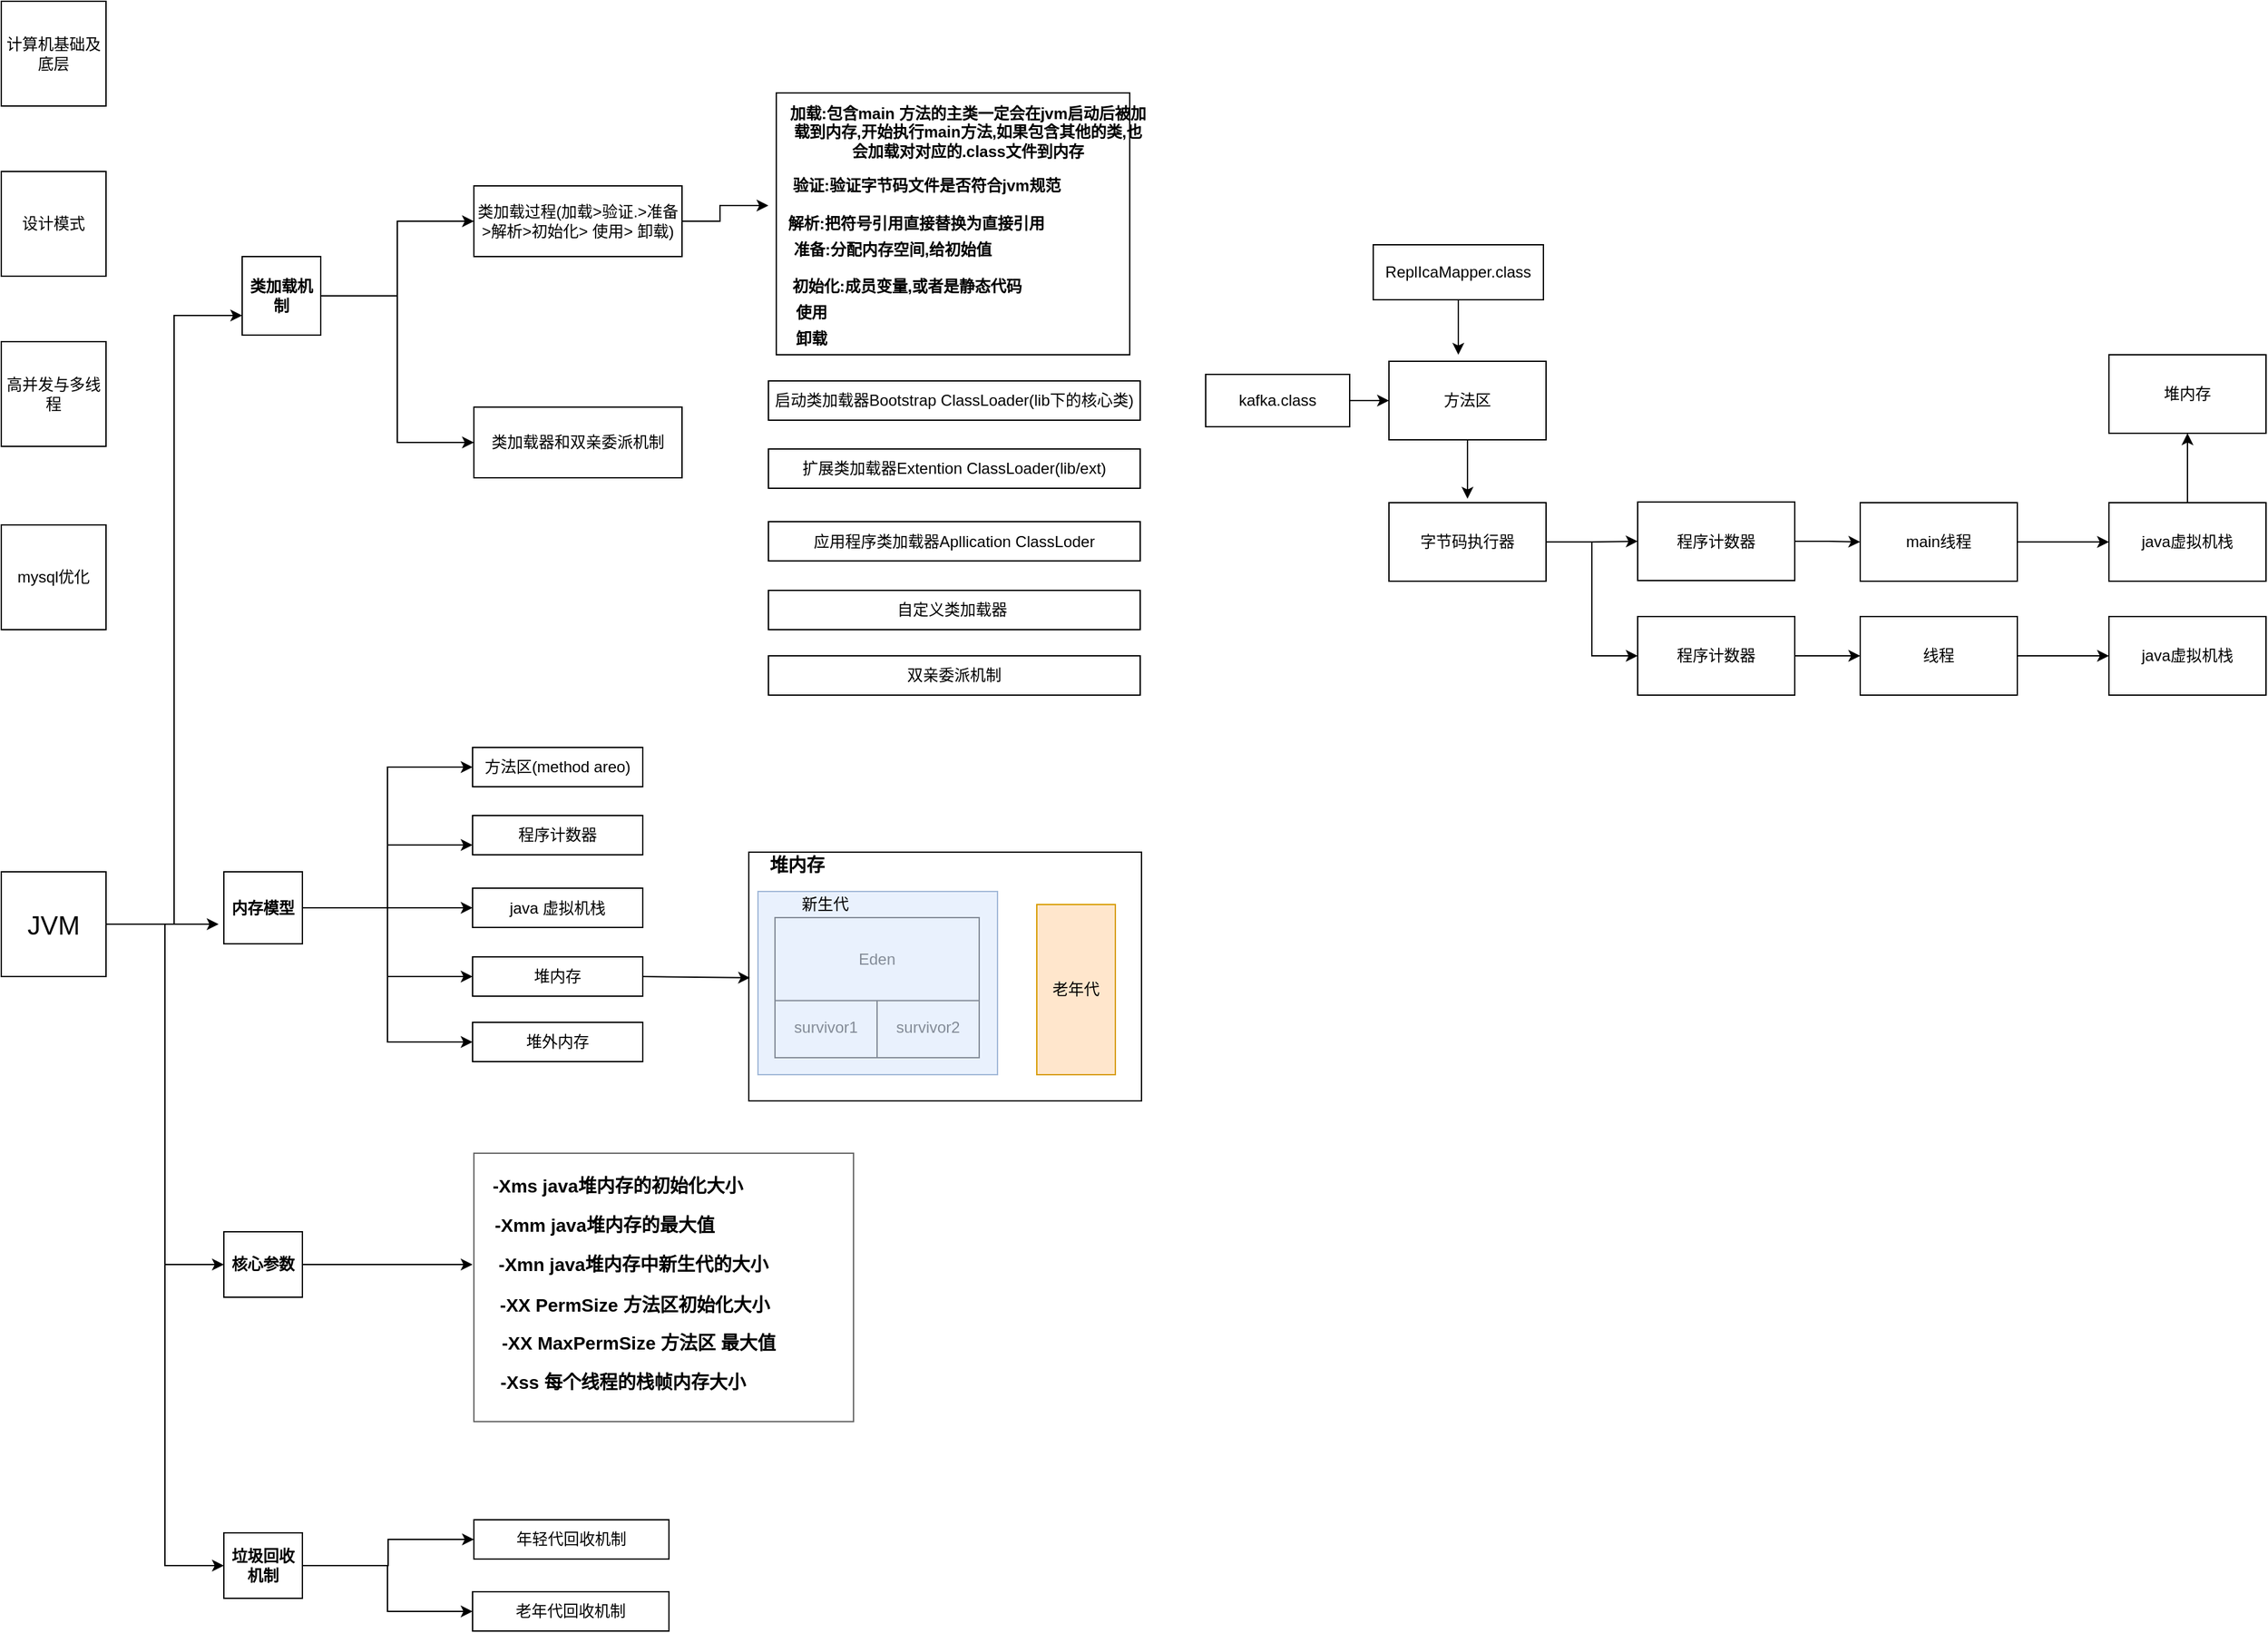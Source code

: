 <mxfile version="14.2.9" type="github">
  <diagram id="z3GyR7A54I9U31B_GoPv" name="Page-1">
    <mxGraphModel dx="942" dy="624" grid="1" gridSize="10" guides="1" tooltips="1" connect="1" arrows="1" fold="1" page="1" pageScale="1" pageWidth="827" pageHeight="1169" math="0" shadow="0">
      <root>
        <mxCell id="0" />
        <mxCell id="1" parent="0" />
        <mxCell id="F7ufn9WYuUFmv6JX8Vxq-1" value="计算机基础及底层" style="whiteSpace=wrap;html=1;aspect=fixed;" parent="1" vertex="1">
          <mxGeometry x="170" y="60" width="80" height="80" as="geometry" />
        </mxCell>
        <mxCell id="F7ufn9WYuUFmv6JX8Vxq-2" value="设计模式" style="whiteSpace=wrap;html=1;aspect=fixed;" parent="1" vertex="1">
          <mxGeometry x="170" y="190" width="80" height="80" as="geometry" />
        </mxCell>
        <mxCell id="F7ufn9WYuUFmv6JX8Vxq-3" value="高并发与多线程" style="whiteSpace=wrap;html=1;aspect=fixed;" parent="1" vertex="1">
          <mxGeometry x="170" y="320" width="80" height="80" as="geometry" />
        </mxCell>
        <mxCell id="F7ufn9WYuUFmv6JX8Vxq-4" value="mysql优化" style="whiteSpace=wrap;html=1;aspect=fixed;" parent="1" vertex="1">
          <mxGeometry x="170" y="460" width="80" height="80" as="geometry" />
        </mxCell>
        <mxCell id="in1QYTWhq0JFoHGU_2zg-88" style="edgeStyle=orthogonalEdgeStyle;rounded=0;orthogonalLoop=1;jettySize=auto;html=1;entryX=0;entryY=0.75;entryDx=0;entryDy=0;fontSize=14;" parent="1" source="0BP6MFCRVOub9Gm3sT_m-1" target="in1QYTWhq0JFoHGU_2zg-9" edge="1">
          <mxGeometry relative="1" as="geometry" />
        </mxCell>
        <mxCell id="in1QYTWhq0JFoHGU_2zg-89" style="edgeStyle=orthogonalEdgeStyle;rounded=0;orthogonalLoop=1;jettySize=auto;html=1;fontSize=14;" parent="1" edge="1">
          <mxGeometry relative="1" as="geometry">
            <mxPoint x="336" y="765" as="targetPoint" />
            <mxPoint x="256" y="765" as="sourcePoint" />
          </mxGeometry>
        </mxCell>
        <mxCell id="in1QYTWhq0JFoHGU_2zg-90" style="edgeStyle=orthogonalEdgeStyle;rounded=0;orthogonalLoop=1;jettySize=auto;html=1;exitX=1;exitY=0.5;exitDx=0;exitDy=0;entryX=0;entryY=0.5;entryDx=0;entryDy=0;fontSize=14;" parent="1" source="0BP6MFCRVOub9Gm3sT_m-1" target="in1QYTWhq0JFoHGU_2zg-2" edge="1">
          <mxGeometry relative="1" as="geometry" />
        </mxCell>
        <mxCell id="in1QYTWhq0JFoHGU_2zg-111" style="edgeStyle=orthogonalEdgeStyle;rounded=0;orthogonalLoop=1;jettySize=auto;html=1;entryX=0;entryY=0.5;entryDx=0;entryDy=0;fontSize=14;" parent="1" source="0BP6MFCRVOub9Gm3sT_m-1" target="in1QYTWhq0JFoHGU_2zg-3" edge="1">
          <mxGeometry relative="1" as="geometry" />
        </mxCell>
        <mxCell id="0BP6MFCRVOub9Gm3sT_m-1" value="&lt;font style=&quot;font-size: 20px&quot;&gt;JVM&lt;/font&gt;" style="whiteSpace=wrap;html=1;aspect=fixed;" parent="1" vertex="1">
          <mxGeometry x="170" y="725" width="80" height="80" as="geometry" />
        </mxCell>
        <mxCell id="in1QYTWhq0JFoHGU_2zg-91" style="edgeStyle=orthogonalEdgeStyle;rounded=0;orthogonalLoop=1;jettySize=auto;html=1;entryX=0;entryY=0.5;entryDx=0;entryDy=0;fontSize=14;" parent="1" source="in1QYTWhq0JFoHGU_2zg-1" target="in1QYTWhq0JFoHGU_2zg-87" edge="1">
          <mxGeometry relative="1" as="geometry" />
        </mxCell>
        <mxCell id="in1QYTWhq0JFoHGU_2zg-92" style="edgeStyle=orthogonalEdgeStyle;rounded=0;orthogonalLoop=1;jettySize=auto;html=1;entryX=0;entryY=0.75;entryDx=0;entryDy=0;fontSize=14;" parent="1" source="in1QYTWhq0JFoHGU_2zg-1" target="in1QYTWhq0JFoHGU_2zg-11" edge="1">
          <mxGeometry relative="1" as="geometry" />
        </mxCell>
        <mxCell id="in1QYTWhq0JFoHGU_2zg-94" style="edgeStyle=none;rounded=0;orthogonalLoop=1;jettySize=auto;html=1;exitX=1;exitY=0.5;exitDx=0;exitDy=0;entryX=0;entryY=0.5;entryDx=0;entryDy=0;fontSize=14;" parent="1" source="in1QYTWhq0JFoHGU_2zg-1" target="in1QYTWhq0JFoHGU_2zg-8" edge="1">
          <mxGeometry relative="1" as="geometry" />
        </mxCell>
        <mxCell id="in1QYTWhq0JFoHGU_2zg-95" style="edgeStyle=orthogonalEdgeStyle;rounded=0;orthogonalLoop=1;jettySize=auto;html=1;entryX=0;entryY=0.5;entryDx=0;entryDy=0;fontSize=14;" parent="1" source="in1QYTWhq0JFoHGU_2zg-1" target="in1QYTWhq0JFoHGU_2zg-7" edge="1">
          <mxGeometry relative="1" as="geometry" />
        </mxCell>
        <mxCell id="in1QYTWhq0JFoHGU_2zg-96" style="edgeStyle=orthogonalEdgeStyle;rounded=0;orthogonalLoop=1;jettySize=auto;html=1;entryX=0;entryY=0.5;entryDx=0;entryDy=0;fontSize=14;" parent="1" source="in1QYTWhq0JFoHGU_2zg-1" target="in1QYTWhq0JFoHGU_2zg-10" edge="1">
          <mxGeometry relative="1" as="geometry" />
        </mxCell>
        <mxCell id="in1QYTWhq0JFoHGU_2zg-1" value="&lt;b&gt;内存模型&lt;/b&gt;" style="rounded=0;whiteSpace=wrap;html=1;" parent="1" vertex="1">
          <mxGeometry x="340" y="725" width="60" height="55" as="geometry" />
        </mxCell>
        <mxCell id="in1QYTWhq0JFoHGU_2zg-109" style="edgeStyle=none;rounded=0;orthogonalLoop=1;jettySize=auto;html=1;fontSize=14;" parent="1" source="in1QYTWhq0JFoHGU_2zg-2" edge="1">
          <mxGeometry relative="1" as="geometry">
            <mxPoint x="530" y="1025" as="targetPoint" />
          </mxGeometry>
        </mxCell>
        <mxCell id="in1QYTWhq0JFoHGU_2zg-2" value="&lt;b&gt;核心参数&lt;/b&gt;" style="rounded=0;whiteSpace=wrap;html=1;" parent="1" vertex="1">
          <mxGeometry x="340" y="1000" width="60" height="50" as="geometry" />
        </mxCell>
        <mxCell id="in1QYTWhq0JFoHGU_2zg-113" style="edgeStyle=orthogonalEdgeStyle;rounded=0;orthogonalLoop=1;jettySize=auto;html=1;exitX=1;exitY=0.5;exitDx=0;exitDy=0;entryX=0;entryY=0.5;entryDx=0;entryDy=0;fontSize=14;" parent="1" source="in1QYTWhq0JFoHGU_2zg-3" target="in1QYTWhq0JFoHGU_2zg-4" edge="1">
          <mxGeometry relative="1" as="geometry" />
        </mxCell>
        <mxCell id="in1QYTWhq0JFoHGU_2zg-114" style="edgeStyle=orthogonalEdgeStyle;rounded=0;orthogonalLoop=1;jettySize=auto;html=1;entryX=0;entryY=0.5;entryDx=0;entryDy=0;fontSize=14;" parent="1" source="in1QYTWhq0JFoHGU_2zg-3" target="in1QYTWhq0JFoHGU_2zg-5" edge="1">
          <mxGeometry relative="1" as="geometry" />
        </mxCell>
        <mxCell id="in1QYTWhq0JFoHGU_2zg-3" value="&lt;b&gt;垃圾回收机制&lt;/b&gt;" style="rounded=0;whiteSpace=wrap;html=1;" parent="1" vertex="1">
          <mxGeometry x="340" y="1230" width="60" height="50" as="geometry" />
        </mxCell>
        <mxCell id="in1QYTWhq0JFoHGU_2zg-4" value="年轻代回收机制" style="rounded=0;whiteSpace=wrap;html=1;" parent="1" vertex="1">
          <mxGeometry x="531" y="1220" width="149" height="30" as="geometry" />
        </mxCell>
        <mxCell id="in1QYTWhq0JFoHGU_2zg-5" value="老年代回收机制" style="rounded=0;whiteSpace=wrap;html=1;" parent="1" vertex="1">
          <mxGeometry x="530" y="1275" width="150" height="30" as="geometry" />
        </mxCell>
        <mxCell id="in1QYTWhq0JFoHGU_2zg-110" style="edgeStyle=none;rounded=0;orthogonalLoop=1;jettySize=auto;html=1;exitX=1;exitY=0.5;exitDx=0;exitDy=0;entryX=0.003;entryY=0.505;entryDx=0;entryDy=0;entryPerimeter=0;fontSize=14;" parent="1" source="in1QYTWhq0JFoHGU_2zg-7" target="in1QYTWhq0JFoHGU_2zg-81" edge="1">
          <mxGeometry relative="1" as="geometry" />
        </mxCell>
        <mxCell id="in1QYTWhq0JFoHGU_2zg-7" value="堆内存" style="rounded=0;whiteSpace=wrap;html=1;" parent="1" vertex="1">
          <mxGeometry x="530" y="790" width="130" height="30" as="geometry" />
        </mxCell>
        <mxCell id="in1QYTWhq0JFoHGU_2zg-8" value="java 虚拟机栈" style="rounded=0;whiteSpace=wrap;html=1;" parent="1" vertex="1">
          <mxGeometry x="530" y="737.5" width="130" height="30" as="geometry" />
        </mxCell>
        <mxCell id="WIEAwptK6OVoQAMgSk5o-18" style="edgeStyle=orthogonalEdgeStyle;rounded=0;orthogonalLoop=1;jettySize=auto;html=1;entryX=0;entryY=0.5;entryDx=0;entryDy=0;" parent="1" source="in1QYTWhq0JFoHGU_2zg-9" target="WIEAwptK6OVoQAMgSk5o-2" edge="1">
          <mxGeometry relative="1" as="geometry">
            <mxPoint x="524" y="285" as="targetPoint" />
          </mxGeometry>
        </mxCell>
        <mxCell id="WIEAwptK6OVoQAMgSk5o-28" style="edgeStyle=orthogonalEdgeStyle;rounded=0;orthogonalLoop=1;jettySize=auto;html=1;entryX=0;entryY=0.5;entryDx=0;entryDy=0;" parent="1" source="in1QYTWhq0JFoHGU_2zg-9" target="WIEAwptK6OVoQAMgSk5o-24" edge="1">
          <mxGeometry relative="1" as="geometry" />
        </mxCell>
        <mxCell id="in1QYTWhq0JFoHGU_2zg-9" value="&lt;b&gt;类加载机制&lt;/b&gt;" style="rounded=0;whiteSpace=wrap;html=1;" parent="1" vertex="1">
          <mxGeometry x="354" y="255" width="60" height="60" as="geometry" />
        </mxCell>
        <mxCell id="in1QYTWhq0JFoHGU_2zg-10" value="堆外内存" style="rounded=0;whiteSpace=wrap;html=1;" parent="1" vertex="1">
          <mxGeometry x="530" y="840" width="130" height="30" as="geometry" />
        </mxCell>
        <mxCell id="in1QYTWhq0JFoHGU_2zg-11" value="程序计数器" style="rounded=0;whiteSpace=wrap;html=1;" parent="1" vertex="1">
          <mxGeometry x="530" y="682" width="130" height="30" as="geometry" />
        </mxCell>
        <mxCell id="in1QYTWhq0JFoHGU_2zg-87" value="方法区(method areo)" style="rounded=0;whiteSpace=wrap;html=1;" parent="1" vertex="1">
          <mxGeometry x="530" y="630" width="130" height="30" as="geometry" />
        </mxCell>
        <mxCell id="in1QYTWhq0JFoHGU_2zg-63" value="" style="shape=table;html=1;whiteSpace=wrap;startSize=0;container=1;collapsible=0;childLayout=tableLayout;" parent="1" vertex="1">
          <mxGeometry x="761" y="821.42" width="156" height="45.58" as="geometry" />
        </mxCell>
        <mxCell id="in1QYTWhq0JFoHGU_2zg-64" value="" style="shape=partialRectangle;html=1;whiteSpace=wrap;collapsible=0;dropTarget=0;pointerEvents=0;fillColor=none;top=0;left=0;bottom=0;right=0;points=[[0,0.5],[1,0.5]];portConstraint=eastwest;" parent="in1QYTWhq0JFoHGU_2zg-63" vertex="1">
          <mxGeometry width="156" height="46" as="geometry" />
        </mxCell>
        <mxCell id="in1QYTWhq0JFoHGU_2zg-65" value="survivor1" style="shape=partialRectangle;html=1;whiteSpace=wrap;connectable=0;overflow=hidden;fillColor=none;top=0;left=0;bottom=0;right=0;" parent="in1QYTWhq0JFoHGU_2zg-64" vertex="1">
          <mxGeometry width="78" height="46" as="geometry" />
        </mxCell>
        <mxCell id="in1QYTWhq0JFoHGU_2zg-66" value="survivor2" style="shape=partialRectangle;html=1;whiteSpace=wrap;connectable=0;overflow=hidden;fillColor=none;top=0;left=0;bottom=0;right=0;" parent="in1QYTWhq0JFoHGU_2zg-64" vertex="1">
          <mxGeometry x="78" width="78" height="46" as="geometry" />
        </mxCell>
        <mxCell id="in1QYTWhq0JFoHGU_2zg-67" value="" style="shape=table;html=1;whiteSpace=wrap;startSize=0;container=1;collapsible=0;childLayout=tableLayout;" parent="1" vertex="1">
          <mxGeometry x="761" y="760" width="156" height="63.42" as="geometry" />
        </mxCell>
        <mxCell id="in1QYTWhq0JFoHGU_2zg-68" value="" style="shape=partialRectangle;html=1;whiteSpace=wrap;collapsible=0;dropTarget=0;pointerEvents=0;fillColor=none;top=0;left=0;bottom=0;right=0;points=[[0,0.5],[1,0.5]];portConstraint=eastwest;" parent="in1QYTWhq0JFoHGU_2zg-67" vertex="1">
          <mxGeometry width="156" height="63" as="geometry" />
        </mxCell>
        <mxCell id="in1QYTWhq0JFoHGU_2zg-69" value="Eden" style="shape=partialRectangle;html=1;whiteSpace=wrap;connectable=0;overflow=hidden;fillColor=none;top=0;left=0;bottom=0;right=0;" parent="in1QYTWhq0JFoHGU_2zg-68" vertex="1">
          <mxGeometry width="156" height="63" as="geometry" />
        </mxCell>
        <mxCell id="in1QYTWhq0JFoHGU_2zg-77" value="" style="shape=table;html=1;whiteSpace=wrap;startSize=0;container=1;collapsible=0;childLayout=tableLayout;fillColor=#ffe6cc;strokeColor=#d79b00;" parent="1" vertex="1">
          <mxGeometry x="961" y="750" width="60" height="130" as="geometry" />
        </mxCell>
        <mxCell id="in1QYTWhq0JFoHGU_2zg-78" value="" style="shape=partialRectangle;html=1;whiteSpace=wrap;collapsible=0;dropTarget=0;pointerEvents=0;fillColor=none;top=0;left=0;bottom=0;right=0;points=[[0,0.5],[1,0.5]];portConstraint=eastwest;" parent="in1QYTWhq0JFoHGU_2zg-77" vertex="1">
          <mxGeometry width="60" height="130" as="geometry" />
        </mxCell>
        <mxCell id="in1QYTWhq0JFoHGU_2zg-79" value="老年代" style="shape=partialRectangle;html=1;whiteSpace=wrap;connectable=0;overflow=hidden;fillColor=none;top=0;left=0;bottom=0;right=0;" parent="in1QYTWhq0JFoHGU_2zg-78" vertex="1">
          <mxGeometry width="60" height="130" as="geometry" />
        </mxCell>
        <mxCell id="in1QYTWhq0JFoHGU_2zg-76" value="" style="verticalLabelPosition=bottom;verticalAlign=top;html=1;shape=mxgraph.basic.rect;fillColor2=none;strokeWidth=1;size=20;indent=5;fillColor=#dae8fc;strokeColor=#6c8ebf;opacity=60;" parent="1" vertex="1">
          <mxGeometry x="748" y="740" width="183" height="140" as="geometry" />
        </mxCell>
        <mxCell id="in1QYTWhq0JFoHGU_2zg-80" value="新生代" style="text;html=1;align=center;verticalAlign=middle;resizable=0;points=[];autosize=1;" parent="1" vertex="1">
          <mxGeometry x="774" y="740" width="50" height="20" as="geometry" />
        </mxCell>
        <mxCell id="in1QYTWhq0JFoHGU_2zg-81" value="" style="verticalLabelPosition=bottom;verticalAlign=top;html=1;shape=mxgraph.basic.rect;fillColor2=none;strokeWidth=1;size=20;indent=5;fillColor=none;" parent="1" vertex="1">
          <mxGeometry x="741" y="710" width="300" height="190" as="geometry" />
        </mxCell>
        <mxCell id="in1QYTWhq0JFoHGU_2zg-85" value="&lt;b&gt;堆内存&lt;/b&gt;" style="text;html=1;strokeColor=none;fillColor=none;align=center;verticalAlign=middle;whiteSpace=wrap;rounded=0;fontSize=14;opacity=60;" parent="1" vertex="1">
          <mxGeometry x="748" y="710" width="60" height="20" as="geometry" />
        </mxCell>
        <mxCell id="in1QYTWhq0JFoHGU_2zg-98" value="" style="verticalLabelPosition=bottom;verticalAlign=top;html=1;shape=mxgraph.basic.rect;fillColor2=none;strokeWidth=1;size=20;indent=5;fillColor=none;fontSize=14;opacity=60;align=left;" parent="1" vertex="1">
          <mxGeometry x="531" y="940" width="290" height="205" as="geometry" />
        </mxCell>
        <mxCell id="in1QYTWhq0JFoHGU_2zg-100" value="&lt;div style=&quot;text-align: left ; line-height: 1.75&quot;&gt;-Xms  java堆内存的初始化大小&lt;/div&gt;" style="text;html=1;strokeColor=none;fillColor=none;align=center;verticalAlign=middle;whiteSpace=wrap;rounded=0;fontSize=14;opacity=60;fontStyle=1" parent="1" vertex="1">
          <mxGeometry x="541" y="955" width="200" height="20" as="geometry" />
        </mxCell>
        <mxCell id="in1QYTWhq0JFoHGU_2zg-101" value="&lt;div style=&quot;text-align: left ; line-height: 1.75&quot;&gt;-Xmm java堆内存的最大值&lt;/div&gt;" style="text;html=1;strokeColor=none;fillColor=none;align=center;verticalAlign=middle;whiteSpace=wrap;rounded=0;fontSize=14;opacity=60;fontStyle=1" parent="1" vertex="1">
          <mxGeometry x="531" y="985" width="200" height="20" as="geometry" />
        </mxCell>
        <mxCell id="in1QYTWhq0JFoHGU_2zg-102" value="&lt;div style=&quot;text-align: left ; line-height: 1.75&quot;&gt;-Xmn java堆内存中新生代的大小&lt;/div&gt;" style="text;html=1;strokeColor=none;fillColor=none;align=center;verticalAlign=middle;whiteSpace=wrap;rounded=0;fontSize=14;opacity=60;fontStyle=1" parent="1" vertex="1">
          <mxGeometry x="538" y="1015" width="230" height="20" as="geometry" />
        </mxCell>
        <mxCell id="in1QYTWhq0JFoHGU_2zg-103" value="&lt;div style=&quot;text-align: left ; line-height: 1.75&quot;&gt;&lt;div style=&quot;line-height: 1.75&quot;&gt;-XX PermSize 方法区初始化大小&lt;/div&gt;&lt;/div&gt;" style="text;html=1;strokeColor=none;fillColor=none;align=center;verticalAlign=middle;whiteSpace=wrap;rounded=0;fontSize=14;opacity=60;fontStyle=1" parent="1" vertex="1">
          <mxGeometry x="539" y="1046" width="230" height="20" as="geometry" />
        </mxCell>
        <mxCell id="in1QYTWhq0JFoHGU_2zg-104" value="&lt;div style=&quot;text-align: left ; line-height: 1.75&quot;&gt;&lt;div style=&quot;line-height: 1.75&quot;&gt;-XX MaxPermSize 方法区 最大值&lt;/div&gt;&lt;/div&gt;" style="text;html=1;strokeColor=none;fillColor=none;align=center;verticalAlign=middle;whiteSpace=wrap;rounded=0;fontSize=14;opacity=60;fontStyle=1" parent="1" vertex="1">
          <mxGeometry x="542" y="1075" width="230" height="20" as="geometry" />
        </mxCell>
        <mxCell id="in1QYTWhq0JFoHGU_2zg-108" value="&lt;div style=&quot;text-align: left ; line-height: 1.75&quot;&gt;&lt;div style=&quot;line-height: 1.75&quot;&gt;&lt;div style=&quot;line-height: 1.75&quot;&gt;-Xss   每个线程的栈帧内存大小&lt;/div&gt;&lt;/div&gt;&lt;/div&gt;" style="text;html=1;strokeColor=none;fillColor=none;align=center;verticalAlign=middle;whiteSpace=wrap;rounded=0;fontSize=14;opacity=60;fontStyle=1" parent="1" vertex="1">
          <mxGeometry x="530" y="1105" width="230" height="20" as="geometry" />
        </mxCell>
        <mxCell id="WIEAwptK6OVoQAMgSk5o-27" style="edgeStyle=orthogonalEdgeStyle;rounded=0;orthogonalLoop=1;jettySize=auto;html=1;entryX=0.033;entryY=-0.2;entryDx=0;entryDy=0;entryPerimeter=0;" parent="1" source="WIEAwptK6OVoQAMgSk5o-2" target="WIEAwptK6OVoQAMgSk5o-8" edge="1">
          <mxGeometry relative="1" as="geometry" />
        </mxCell>
        <mxCell id="WIEAwptK6OVoQAMgSk5o-2" value="类加载过程(加载&amp;gt;验证.&amp;gt;准备&amp;gt;解析&amp;gt;初始化&amp;gt; 使用&amp;gt; 卸载)" style="rounded=0;whiteSpace=wrap;html=1;" parent="1" vertex="1">
          <mxGeometry x="531" y="201" width="159" height="54" as="geometry" />
        </mxCell>
        <mxCell id="WIEAwptK6OVoQAMgSk5o-3" value="" style="rounded=0;whiteSpace=wrap;html=1;" parent="1" vertex="1">
          <mxGeometry x="762" y="130" width="270" height="200" as="geometry" />
        </mxCell>
        <mxCell id="WIEAwptK6OVoQAMgSk5o-5" value="加载:包含main 方法的主类一定会在jvm启动后被加载到内存,开始执行main方法,如果包含其他的类,也会加载对对应的.class文件到内存" style="text;html=1;strokeColor=none;fillColor=none;align=center;verticalAlign=middle;whiteSpace=wrap;rounded=0;fontStyle=1" parent="1" vertex="1">
          <mxGeometry x="769" y="150" width="279" height="20" as="geometry" />
        </mxCell>
        <mxCell id="WIEAwptK6OVoQAMgSk5o-6" value="验证:验证字节码文件是否符合jvm规范" style="text;html=1;strokeColor=none;fillColor=none;align=center;verticalAlign=middle;whiteSpace=wrap;rounded=0;fontStyle=1" parent="1" vertex="1">
          <mxGeometry x="741" y="191" width="272" height="20" as="geometry" />
        </mxCell>
        <mxCell id="WIEAwptK6OVoQAMgSk5o-7" value="准备:分配内存空间,给初始值" style="text;html=1;strokeColor=none;fillColor=none;align=center;verticalAlign=middle;whiteSpace=wrap;rounded=0;fontStyle=1" parent="1" vertex="1">
          <mxGeometry x="756" y="240" width="190" height="20" as="geometry" />
        </mxCell>
        <mxCell id="WIEAwptK6OVoQAMgSk5o-8" value="解析:把符号引用直接替换为直接引用" style="text;html=1;strokeColor=none;fillColor=none;align=center;verticalAlign=middle;whiteSpace=wrap;rounded=0;fontStyle=1" parent="1" vertex="1">
          <mxGeometry x="748" y="220" width="242" height="20" as="geometry" />
        </mxCell>
        <mxCell id="WIEAwptK6OVoQAMgSk5o-9" value="初始化:成员变量,或者是静态代码" style="text;html=1;strokeColor=none;fillColor=none;align=center;verticalAlign=middle;whiteSpace=wrap;rounded=0;fontStyle=1" parent="1" vertex="1">
          <mxGeometry x="756" y="268" width="212" height="20" as="geometry" />
        </mxCell>
        <mxCell id="WIEAwptK6OVoQAMgSk5o-11" value="卸载" style="text;html=1;strokeColor=none;fillColor=none;align=center;verticalAlign=middle;whiteSpace=wrap;rounded=0;fontStyle=1" parent="1" vertex="1">
          <mxGeometry x="769" y="308" width="40" height="20" as="geometry" />
        </mxCell>
        <mxCell id="WIEAwptK6OVoQAMgSk5o-17" value="使用" style="text;html=1;strokeColor=none;fillColor=none;align=center;verticalAlign=middle;whiteSpace=wrap;rounded=0;fontStyle=1" parent="1" vertex="1">
          <mxGeometry x="769" y="288" width="40" height="20" as="geometry" />
        </mxCell>
        <mxCell id="WIEAwptK6OVoQAMgSk5o-24" value="类加载器和双亲委派机制" style="rounded=0;whiteSpace=wrap;html=1;" parent="1" vertex="1">
          <mxGeometry x="531" y="370" width="159" height="54" as="geometry" />
        </mxCell>
        <mxCell id="GlajLDLupA4pZ8vr5cQ3-1" value="自定义类加载器&amp;nbsp;" style="rounded=0;whiteSpace=wrap;html=1;" vertex="1" parent="1">
          <mxGeometry x="756" y="510" width="284" height="30" as="geometry" />
        </mxCell>
        <mxCell id="GlajLDLupA4pZ8vr5cQ3-2" value="应用程序类加载器Apllication ClassLoder" style="rounded=0;whiteSpace=wrap;html=1;" vertex="1" parent="1">
          <mxGeometry x="756" y="457.5" width="284" height="30" as="geometry" />
        </mxCell>
        <mxCell id="GlajLDLupA4pZ8vr5cQ3-3" value="扩展类加载器Extention ClassLoader(lib/ext)" style="rounded=0;whiteSpace=wrap;html=1;" vertex="1" parent="1">
          <mxGeometry x="756" y="402" width="284" height="30" as="geometry" />
        </mxCell>
        <mxCell id="GlajLDLupA4pZ8vr5cQ3-4" value="启动类加载器Bootstrap ClassLoader(lib下的核心类)" style="rounded=0;whiteSpace=wrap;html=1;" vertex="1" parent="1">
          <mxGeometry x="756" y="350" width="284" height="30" as="geometry" />
        </mxCell>
        <mxCell id="GlajLDLupA4pZ8vr5cQ3-5" value="双亲委派机制" style="rounded=0;whiteSpace=wrap;html=1;" vertex="1" parent="1">
          <mxGeometry x="756" y="560" width="284" height="30" as="geometry" />
        </mxCell>
        <mxCell id="GlajLDLupA4pZ8vr5cQ3-23" style="edgeStyle=none;rounded=0;orthogonalLoop=1;jettySize=auto;html=1;" edge="1" parent="1" source="GlajLDLupA4pZ8vr5cQ3-6">
          <mxGeometry relative="1" as="geometry">
            <mxPoint x="1290" y="440" as="targetPoint" />
          </mxGeometry>
        </mxCell>
        <mxCell id="GlajLDLupA4pZ8vr5cQ3-6" value="方法区" style="rounded=0;whiteSpace=wrap;html=1;" vertex="1" parent="1">
          <mxGeometry x="1230" y="335" width="120" height="60" as="geometry" />
        </mxCell>
        <mxCell id="GlajLDLupA4pZ8vr5cQ3-24" style="edgeStyle=orthogonalEdgeStyle;rounded=0;orthogonalLoop=1;jettySize=auto;html=1;entryX=0;entryY=0.5;entryDx=0;entryDy=0;" edge="1" parent="1" source="GlajLDLupA4pZ8vr5cQ3-7" target="GlajLDLupA4pZ8vr5cQ3-8">
          <mxGeometry relative="1" as="geometry" />
        </mxCell>
        <mxCell id="GlajLDLupA4pZ8vr5cQ3-25" style="edgeStyle=orthogonalEdgeStyle;rounded=0;orthogonalLoop=1;jettySize=auto;html=1;entryX=0;entryY=0.5;entryDx=0;entryDy=0;" edge="1" parent="1" source="GlajLDLupA4pZ8vr5cQ3-7" target="GlajLDLupA4pZ8vr5cQ3-10">
          <mxGeometry relative="1" as="geometry" />
        </mxCell>
        <mxCell id="GlajLDLupA4pZ8vr5cQ3-7" value="字节码执行器" style="rounded=0;whiteSpace=wrap;html=1;" vertex="1" parent="1">
          <mxGeometry x="1230" y="443" width="120" height="60" as="geometry" />
        </mxCell>
        <mxCell id="GlajLDLupA4pZ8vr5cQ3-26" style="edgeStyle=orthogonalEdgeStyle;rounded=0;orthogonalLoop=1;jettySize=auto;html=1;exitX=1;exitY=0.5;exitDx=0;exitDy=0;entryX=0;entryY=0.5;entryDx=0;entryDy=0;" edge="1" parent="1" source="GlajLDLupA4pZ8vr5cQ3-8" target="GlajLDLupA4pZ8vr5cQ3-11">
          <mxGeometry relative="1" as="geometry" />
        </mxCell>
        <mxCell id="GlajLDLupA4pZ8vr5cQ3-8" value="程序计数器" style="rounded=0;whiteSpace=wrap;html=1;" vertex="1" parent="1">
          <mxGeometry x="1420" y="442.5" width="120" height="60" as="geometry" />
        </mxCell>
        <mxCell id="GlajLDLupA4pZ8vr5cQ3-27" style="edgeStyle=orthogonalEdgeStyle;rounded=0;orthogonalLoop=1;jettySize=auto;html=1;entryX=0;entryY=0.5;entryDx=0;entryDy=0;" edge="1" parent="1" source="GlajLDLupA4pZ8vr5cQ3-10" target="GlajLDLupA4pZ8vr5cQ3-12">
          <mxGeometry relative="1" as="geometry" />
        </mxCell>
        <mxCell id="GlajLDLupA4pZ8vr5cQ3-10" value="程序计数器" style="rounded=0;whiteSpace=wrap;html=1;" vertex="1" parent="1">
          <mxGeometry x="1420" y="530" width="120" height="60" as="geometry" />
        </mxCell>
        <mxCell id="GlajLDLupA4pZ8vr5cQ3-29" style="edgeStyle=orthogonalEdgeStyle;rounded=0;orthogonalLoop=1;jettySize=auto;html=1;entryX=0;entryY=0.5;entryDx=0;entryDy=0;" edge="1" parent="1" source="GlajLDLupA4pZ8vr5cQ3-11" target="GlajLDLupA4pZ8vr5cQ3-13">
          <mxGeometry relative="1" as="geometry" />
        </mxCell>
        <mxCell id="GlajLDLupA4pZ8vr5cQ3-11" value="main线程" style="rounded=0;whiteSpace=wrap;html=1;" vertex="1" parent="1">
          <mxGeometry x="1590" y="443" width="120" height="60" as="geometry" />
        </mxCell>
        <mxCell id="GlajLDLupA4pZ8vr5cQ3-28" style="edgeStyle=orthogonalEdgeStyle;rounded=0;orthogonalLoop=1;jettySize=auto;html=1;entryX=0;entryY=0.5;entryDx=0;entryDy=0;" edge="1" parent="1" source="GlajLDLupA4pZ8vr5cQ3-12" target="GlajLDLupA4pZ8vr5cQ3-14">
          <mxGeometry relative="1" as="geometry" />
        </mxCell>
        <mxCell id="GlajLDLupA4pZ8vr5cQ3-12" value="线程" style="rounded=0;whiteSpace=wrap;html=1;" vertex="1" parent="1">
          <mxGeometry x="1590" y="530" width="120" height="60" as="geometry" />
        </mxCell>
        <mxCell id="GlajLDLupA4pZ8vr5cQ3-30" style="edgeStyle=orthogonalEdgeStyle;rounded=0;orthogonalLoop=1;jettySize=auto;html=1;entryX=0.5;entryY=1;entryDx=0;entryDy=0;" edge="1" parent="1" source="GlajLDLupA4pZ8vr5cQ3-13" target="GlajLDLupA4pZ8vr5cQ3-15">
          <mxGeometry relative="1" as="geometry" />
        </mxCell>
        <mxCell id="GlajLDLupA4pZ8vr5cQ3-13" value="java虚拟机栈" style="rounded=0;whiteSpace=wrap;html=1;" vertex="1" parent="1">
          <mxGeometry x="1780" y="443" width="120" height="60" as="geometry" />
        </mxCell>
        <mxCell id="GlajLDLupA4pZ8vr5cQ3-14" value="java虚拟机栈" style="rounded=0;whiteSpace=wrap;html=1;" vertex="1" parent="1">
          <mxGeometry x="1780" y="530" width="120" height="60" as="geometry" />
        </mxCell>
        <mxCell id="GlajLDLupA4pZ8vr5cQ3-15" value="堆内存" style="rounded=0;whiteSpace=wrap;html=1;" vertex="1" parent="1">
          <mxGeometry x="1780" y="330" width="120" height="60" as="geometry" />
        </mxCell>
        <mxCell id="GlajLDLupA4pZ8vr5cQ3-20" style="edgeStyle=orthogonalEdgeStyle;rounded=0;orthogonalLoop=1;jettySize=auto;html=1;" edge="1" parent="1" source="GlajLDLupA4pZ8vr5cQ3-17">
          <mxGeometry relative="1" as="geometry">
            <mxPoint x="1283" y="330" as="targetPoint" />
          </mxGeometry>
        </mxCell>
        <mxCell id="GlajLDLupA4pZ8vr5cQ3-17" value="&lt;span&gt;ReplIcaMapper.class&lt;/span&gt;" style="rounded=0;whiteSpace=wrap;html=1;fillColor=none;" vertex="1" parent="1">
          <mxGeometry x="1218" y="246" width="130" height="42" as="geometry" />
        </mxCell>
        <mxCell id="GlajLDLupA4pZ8vr5cQ3-22" style="edgeStyle=none;rounded=0;orthogonalLoop=1;jettySize=auto;html=1;entryX=0;entryY=0.5;entryDx=0;entryDy=0;" edge="1" parent="1" source="GlajLDLupA4pZ8vr5cQ3-18" target="GlajLDLupA4pZ8vr5cQ3-6">
          <mxGeometry relative="1" as="geometry" />
        </mxCell>
        <mxCell id="GlajLDLupA4pZ8vr5cQ3-18" value="&lt;span&gt;kafka.class&lt;/span&gt;" style="rounded=0;whiteSpace=wrap;html=1;fillColor=none;" vertex="1" parent="1">
          <mxGeometry x="1090" y="345" width="110" height="40" as="geometry" />
        </mxCell>
      </root>
    </mxGraphModel>
  </diagram>
</mxfile>
